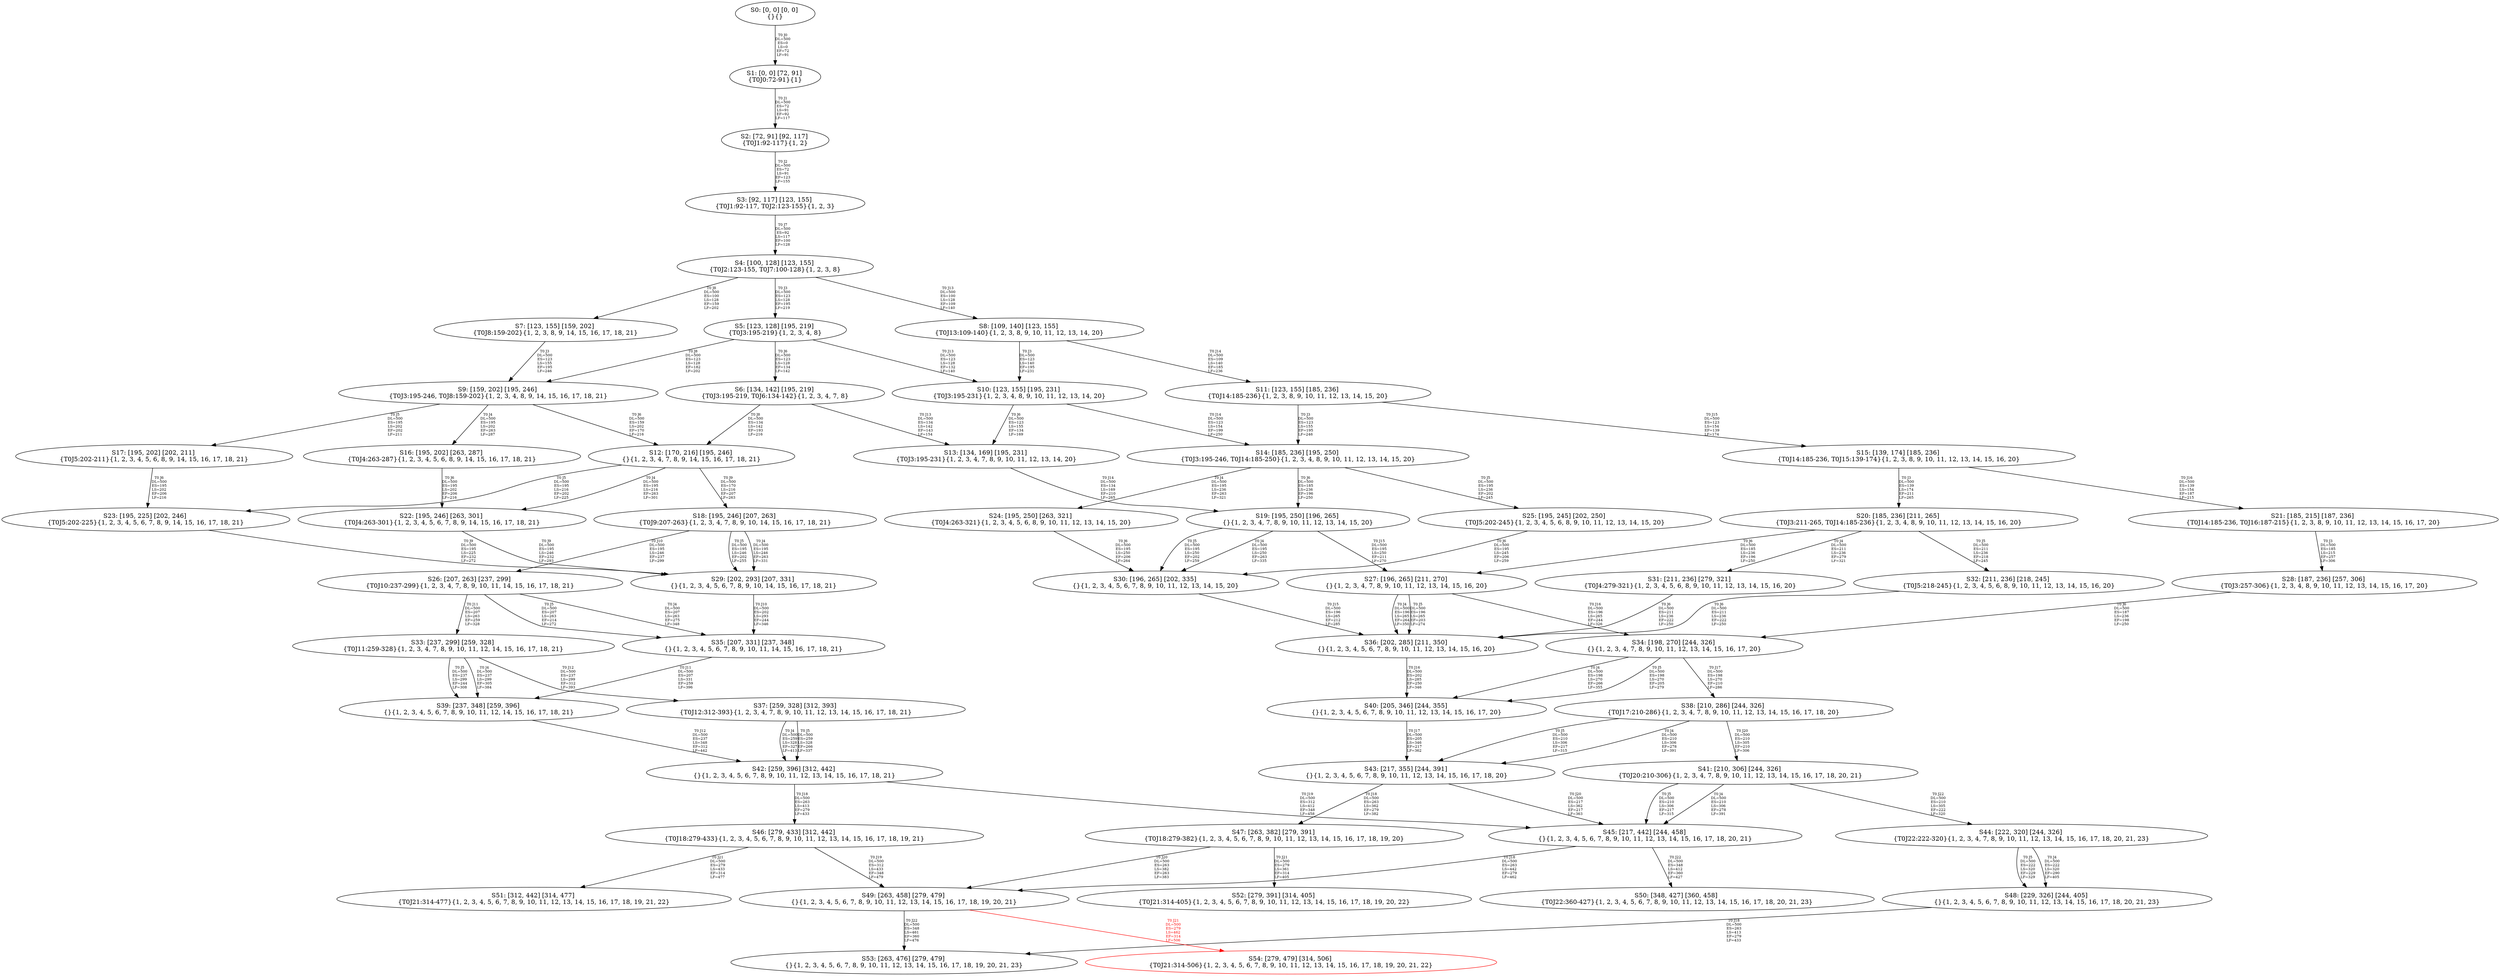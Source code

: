digraph {
	S0[label="S0: [0, 0] [0, 0] \n{}{}"];
	S1[label="S1: [0, 0] [72, 91] \n{T0J0:72-91}{1}"];
	S2[label="S2: [72, 91] [92, 117] \n{T0J1:92-117}{1, 2}"];
	S3[label="S3: [92, 117] [123, 155] \n{T0J1:92-117, T0J2:123-155}{1, 2, 3}"];
	S4[label="S4: [100, 128] [123, 155] \n{T0J2:123-155, T0J7:100-128}{1, 2, 3, 8}"];
	S5[label="S5: [123, 128] [195, 219] \n{T0J3:195-219}{1, 2, 3, 4, 8}"];
	S6[label="S6: [134, 142] [195, 219] \n{T0J3:195-219, T0J6:134-142}{1, 2, 3, 4, 7, 8}"];
	S7[label="S7: [123, 155] [159, 202] \n{T0J8:159-202}{1, 2, 3, 8, 9, 14, 15, 16, 17, 18, 21}"];
	S8[label="S8: [109, 140] [123, 155] \n{T0J13:109-140}{1, 2, 3, 8, 9, 10, 11, 12, 13, 14, 20}"];
	S9[label="S9: [159, 202] [195, 246] \n{T0J3:195-246, T0J8:159-202}{1, 2, 3, 4, 8, 9, 14, 15, 16, 17, 18, 21}"];
	S10[label="S10: [123, 155] [195, 231] \n{T0J3:195-231}{1, 2, 3, 4, 8, 9, 10, 11, 12, 13, 14, 20}"];
	S11[label="S11: [123, 155] [185, 236] \n{T0J14:185-236}{1, 2, 3, 8, 9, 10, 11, 12, 13, 14, 15, 20}"];
	S12[label="S12: [170, 216] [195, 246] \n{}{1, 2, 3, 4, 7, 8, 9, 14, 15, 16, 17, 18, 21}"];
	S13[label="S13: [134, 169] [195, 231] \n{T0J3:195-231}{1, 2, 3, 4, 7, 8, 9, 10, 11, 12, 13, 14, 20}"];
	S14[label="S14: [185, 236] [195, 250] \n{T0J3:195-246, T0J14:185-250}{1, 2, 3, 4, 8, 9, 10, 11, 12, 13, 14, 15, 20}"];
	S15[label="S15: [139, 174] [185, 236] \n{T0J14:185-236, T0J15:139-174}{1, 2, 3, 8, 9, 10, 11, 12, 13, 14, 15, 16, 20}"];
	S16[label="S16: [195, 202] [263, 287] \n{T0J4:263-287}{1, 2, 3, 4, 5, 6, 8, 9, 14, 15, 16, 17, 18, 21}"];
	S17[label="S17: [195, 202] [202, 211] \n{T0J5:202-211}{1, 2, 3, 4, 5, 6, 8, 9, 14, 15, 16, 17, 18, 21}"];
	S18[label="S18: [195, 246] [207, 263] \n{T0J9:207-263}{1, 2, 3, 4, 7, 8, 9, 10, 14, 15, 16, 17, 18, 21}"];
	S19[label="S19: [195, 250] [196, 265] \n{}{1, 2, 3, 4, 7, 8, 9, 10, 11, 12, 13, 14, 15, 20}"];
	S20[label="S20: [185, 236] [211, 265] \n{T0J3:211-265, T0J14:185-236}{1, 2, 3, 4, 8, 9, 10, 11, 12, 13, 14, 15, 16, 20}"];
	S21[label="S21: [185, 215] [187, 236] \n{T0J14:185-236, T0J16:187-215}{1, 2, 3, 8, 9, 10, 11, 12, 13, 14, 15, 16, 17, 20}"];
	S22[label="S22: [195, 246] [263, 301] \n{T0J4:263-301}{1, 2, 3, 4, 5, 6, 7, 8, 9, 14, 15, 16, 17, 18, 21}"];
	S23[label="S23: [195, 225] [202, 246] \n{T0J5:202-225}{1, 2, 3, 4, 5, 6, 7, 8, 9, 14, 15, 16, 17, 18, 21}"];
	S24[label="S24: [195, 250] [263, 321] \n{T0J4:263-321}{1, 2, 3, 4, 5, 6, 8, 9, 10, 11, 12, 13, 14, 15, 20}"];
	S25[label="S25: [195, 245] [202, 250] \n{T0J5:202-245}{1, 2, 3, 4, 5, 6, 8, 9, 10, 11, 12, 13, 14, 15, 20}"];
	S26[label="S26: [207, 263] [237, 299] \n{T0J10:237-299}{1, 2, 3, 4, 7, 8, 9, 10, 11, 14, 15, 16, 17, 18, 21}"];
	S27[label="S27: [196, 265] [211, 270] \n{}{1, 2, 3, 4, 7, 8, 9, 10, 11, 12, 13, 14, 15, 16, 20}"];
	S28[label="S28: [187, 236] [257, 306] \n{T0J3:257-306}{1, 2, 3, 4, 8, 9, 10, 11, 12, 13, 14, 15, 16, 17, 20}"];
	S29[label="S29: [202, 293] [207, 331] \n{}{1, 2, 3, 4, 5, 6, 7, 8, 9, 10, 14, 15, 16, 17, 18, 21}"];
	S30[label="S30: [196, 265] [202, 335] \n{}{1, 2, 3, 4, 5, 6, 7, 8, 9, 10, 11, 12, 13, 14, 15, 20}"];
	S31[label="S31: [211, 236] [279, 321] \n{T0J4:279-321}{1, 2, 3, 4, 5, 6, 8, 9, 10, 11, 12, 13, 14, 15, 16, 20}"];
	S32[label="S32: [211, 236] [218, 245] \n{T0J5:218-245}{1, 2, 3, 4, 5, 6, 8, 9, 10, 11, 12, 13, 14, 15, 16, 20}"];
	S33[label="S33: [237, 299] [259, 328] \n{T0J11:259-328}{1, 2, 3, 4, 7, 8, 9, 10, 11, 12, 14, 15, 16, 17, 18, 21}"];
	S34[label="S34: [198, 270] [244, 326] \n{}{1, 2, 3, 4, 7, 8, 9, 10, 11, 12, 13, 14, 15, 16, 17, 20}"];
	S35[label="S35: [207, 331] [237, 348] \n{}{1, 2, 3, 4, 5, 6, 7, 8, 9, 10, 11, 14, 15, 16, 17, 18, 21}"];
	S36[label="S36: [202, 285] [211, 350] \n{}{1, 2, 3, 4, 5, 6, 7, 8, 9, 10, 11, 12, 13, 14, 15, 16, 20}"];
	S37[label="S37: [259, 328] [312, 393] \n{T0J12:312-393}{1, 2, 3, 4, 7, 8, 9, 10, 11, 12, 13, 14, 15, 16, 17, 18, 21}"];
	S38[label="S38: [210, 286] [244, 326] \n{T0J17:210-286}{1, 2, 3, 4, 7, 8, 9, 10, 11, 12, 13, 14, 15, 16, 17, 18, 20}"];
	S39[label="S39: [237, 348] [259, 396] \n{}{1, 2, 3, 4, 5, 6, 7, 8, 9, 10, 11, 12, 14, 15, 16, 17, 18, 21}"];
	S40[label="S40: [205, 346] [244, 355] \n{}{1, 2, 3, 4, 5, 6, 7, 8, 9, 10, 11, 12, 13, 14, 15, 16, 17, 20}"];
	S41[label="S41: [210, 306] [244, 326] \n{T0J20:210-306}{1, 2, 3, 4, 7, 8, 9, 10, 11, 12, 13, 14, 15, 16, 17, 18, 20, 21}"];
	S42[label="S42: [259, 396] [312, 442] \n{}{1, 2, 3, 4, 5, 6, 7, 8, 9, 10, 11, 12, 13, 14, 15, 16, 17, 18, 21}"];
	S43[label="S43: [217, 355] [244, 391] \n{}{1, 2, 3, 4, 5, 6, 7, 8, 9, 10, 11, 12, 13, 14, 15, 16, 17, 18, 20}"];
	S44[label="S44: [222, 320] [244, 326] \n{T0J22:222-320}{1, 2, 3, 4, 7, 8, 9, 10, 11, 12, 13, 14, 15, 16, 17, 18, 20, 21, 23}"];
	S45[label="S45: [217, 442] [244, 458] \n{}{1, 2, 3, 4, 5, 6, 7, 8, 9, 10, 11, 12, 13, 14, 15, 16, 17, 18, 20, 21}"];
	S46[label="S46: [279, 433] [312, 442] \n{T0J18:279-433}{1, 2, 3, 4, 5, 6, 7, 8, 9, 10, 11, 12, 13, 14, 15, 16, 17, 18, 19, 21}"];
	S47[label="S47: [263, 382] [279, 391] \n{T0J18:279-382}{1, 2, 3, 4, 5, 6, 7, 8, 9, 10, 11, 12, 13, 14, 15, 16, 17, 18, 19, 20}"];
	S48[label="S48: [229, 326] [244, 405] \n{}{1, 2, 3, 4, 5, 6, 7, 8, 9, 10, 11, 12, 13, 14, 15, 16, 17, 18, 20, 21, 23}"];
	S49[label="S49: [263, 458] [279, 479] \n{}{1, 2, 3, 4, 5, 6, 7, 8, 9, 10, 11, 12, 13, 14, 15, 16, 17, 18, 19, 20, 21}"];
	S50[label="S50: [348, 427] [360, 458] \n{T0J22:360-427}{1, 2, 3, 4, 5, 6, 7, 8, 9, 10, 11, 12, 13, 14, 15, 16, 17, 18, 20, 21, 23}"];
	S51[label="S51: [312, 442] [314, 477] \n{T0J21:314-477}{1, 2, 3, 4, 5, 6, 7, 8, 9, 10, 11, 12, 13, 14, 15, 16, 17, 18, 19, 21, 22}"];
	S52[label="S52: [279, 391] [314, 405] \n{T0J21:314-405}{1, 2, 3, 4, 5, 6, 7, 8, 9, 10, 11, 12, 13, 14, 15, 16, 17, 18, 19, 20, 22}"];
	S53[label="S53: [263, 476] [279, 479] \n{}{1, 2, 3, 4, 5, 6, 7, 8, 9, 10, 11, 12, 13, 14, 15, 16, 17, 18, 19, 20, 21, 23}"];
	S54[label="S54: [279, 479] [314, 506] \n{T0J21:314-506}{1, 2, 3, 4, 5, 6, 7, 8, 9, 10, 11, 12, 13, 14, 15, 16, 17, 18, 19, 20, 21, 22}"];
	S0 -> S1[label="T0 J0\nDL=500\nES=0\nLS=0\nEF=72\nLF=91",fontsize=8];
	S1 -> S2[label="T0 J1\nDL=500\nES=72\nLS=91\nEF=92\nLF=117",fontsize=8];
	S2 -> S3[label="T0 J2\nDL=500\nES=72\nLS=91\nEF=123\nLF=155",fontsize=8];
	S3 -> S4[label="T0 J7\nDL=500\nES=92\nLS=117\nEF=100\nLF=128",fontsize=8];
	S4 -> S5[label="T0 J3\nDL=500\nES=123\nLS=128\nEF=195\nLF=219",fontsize=8];
	S4 -> S7[label="T0 J8\nDL=500\nES=100\nLS=128\nEF=159\nLF=202",fontsize=8];
	S4 -> S8[label="T0 J13\nDL=500\nES=100\nLS=128\nEF=109\nLF=140",fontsize=8];
	S5 -> S6[label="T0 J6\nDL=500\nES=123\nLS=128\nEF=134\nLF=142",fontsize=8];
	S5 -> S9[label="T0 J8\nDL=500\nES=123\nLS=128\nEF=182\nLF=202",fontsize=8];
	S5 -> S10[label="T0 J13\nDL=500\nES=123\nLS=128\nEF=132\nLF=140",fontsize=8];
	S6 -> S12[label="T0 J8\nDL=500\nES=134\nLS=142\nEF=193\nLF=216",fontsize=8];
	S6 -> S13[label="T0 J13\nDL=500\nES=134\nLS=142\nEF=143\nLF=154",fontsize=8];
	S7 -> S9[label="T0 J3\nDL=500\nES=123\nLS=155\nEF=195\nLF=246",fontsize=8];
	S8 -> S10[label="T0 J3\nDL=500\nES=123\nLS=140\nEF=195\nLF=231",fontsize=8];
	S8 -> S11[label="T0 J14\nDL=500\nES=109\nLS=140\nEF=185\nLF=236",fontsize=8];
	S9 -> S16[label="T0 J4\nDL=500\nES=195\nLS=202\nEF=263\nLF=287",fontsize=8];
	S9 -> S17[label="T0 J5\nDL=500\nES=195\nLS=202\nEF=202\nLF=211",fontsize=8];
	S9 -> S12[label="T0 J6\nDL=500\nES=159\nLS=202\nEF=170\nLF=216",fontsize=8];
	S10 -> S13[label="T0 J6\nDL=500\nES=123\nLS=155\nEF=134\nLF=169",fontsize=8];
	S10 -> S14[label="T0 J14\nDL=500\nES=123\nLS=154\nEF=199\nLF=250",fontsize=8];
	S11 -> S14[label="T0 J3\nDL=500\nES=123\nLS=155\nEF=195\nLF=246",fontsize=8];
	S11 -> S15[label="T0 J15\nDL=500\nES=123\nLS=154\nEF=139\nLF=174",fontsize=8];
	S12 -> S22[label="T0 J4\nDL=500\nES=195\nLS=216\nEF=263\nLF=301",fontsize=8];
	S12 -> S23[label="T0 J5\nDL=500\nES=195\nLS=216\nEF=202\nLF=225",fontsize=8];
	S12 -> S18[label="T0 J9\nDL=500\nES=170\nLS=216\nEF=207\nLF=263",fontsize=8];
	S13 -> S19[label="T0 J14\nDL=500\nES=134\nLS=169\nEF=210\nLF=265",fontsize=8];
	S14 -> S24[label="T0 J4\nDL=500\nES=195\nLS=236\nEF=263\nLF=321",fontsize=8];
	S14 -> S25[label="T0 J5\nDL=500\nES=195\nLS=236\nEF=202\nLF=245",fontsize=8];
	S14 -> S19[label="T0 J6\nDL=500\nES=185\nLS=236\nEF=196\nLF=250",fontsize=8];
	S15 -> S20[label="T0 J3\nDL=500\nES=139\nLS=174\nEF=211\nLF=265",fontsize=8];
	S15 -> S21[label="T0 J16\nDL=500\nES=139\nLS=154\nEF=187\nLF=215",fontsize=8];
	S16 -> S22[label="T0 J6\nDL=500\nES=195\nLS=202\nEF=206\nLF=216",fontsize=8];
	S17 -> S23[label="T0 J6\nDL=500\nES=195\nLS=202\nEF=206\nLF=216",fontsize=8];
	S18 -> S29[label="T0 J4\nDL=500\nES=195\nLS=246\nEF=263\nLF=331",fontsize=8];
	S18 -> S29[label="T0 J5\nDL=500\nES=195\nLS=246\nEF=202\nLF=255",fontsize=8];
	S18 -> S26[label="T0 J10\nDL=500\nES=195\nLS=246\nEF=237\nLF=299",fontsize=8];
	S19 -> S30[label="T0 J4\nDL=500\nES=195\nLS=250\nEF=263\nLF=335",fontsize=8];
	S19 -> S30[label="T0 J5\nDL=500\nES=195\nLS=250\nEF=202\nLF=259",fontsize=8];
	S19 -> S27[label="T0 J15\nDL=500\nES=195\nLS=250\nEF=211\nLF=270",fontsize=8];
	S20 -> S31[label="T0 J4\nDL=500\nES=211\nLS=236\nEF=279\nLF=321",fontsize=8];
	S20 -> S32[label="T0 J5\nDL=500\nES=211\nLS=236\nEF=218\nLF=245",fontsize=8];
	S20 -> S27[label="T0 J6\nDL=500\nES=185\nLS=236\nEF=196\nLF=250",fontsize=8];
	S21 -> S28[label="T0 J3\nDL=500\nES=185\nLS=215\nEF=257\nLF=306",fontsize=8];
	S22 -> S29[label="T0 J9\nDL=500\nES=195\nLS=246\nEF=232\nLF=293",fontsize=8];
	S23 -> S29[label="T0 J9\nDL=500\nES=195\nLS=225\nEF=232\nLF=272",fontsize=8];
	S24 -> S30[label="T0 J6\nDL=500\nES=195\nLS=250\nEF=206\nLF=264",fontsize=8];
	S25 -> S30[label="T0 J6\nDL=500\nES=195\nLS=245\nEF=206\nLF=259",fontsize=8];
	S26 -> S35[label="T0 J4\nDL=500\nES=207\nLS=263\nEF=275\nLF=348",fontsize=8];
	S26 -> S35[label="T0 J5\nDL=500\nES=207\nLS=263\nEF=214\nLF=272",fontsize=8];
	S26 -> S33[label="T0 J11\nDL=500\nES=207\nLS=263\nEF=259\nLF=328",fontsize=8];
	S27 -> S36[label="T0 J4\nDL=500\nES=196\nLS=265\nEF=264\nLF=350",fontsize=8];
	S27 -> S36[label="T0 J5\nDL=500\nES=196\nLS=265\nEF=203\nLF=274",fontsize=8];
	S27 -> S34[label="T0 J16\nDL=500\nES=196\nLS=265\nEF=244\nLF=326",fontsize=8];
	S28 -> S34[label="T0 J6\nDL=500\nES=187\nLS=236\nEF=198\nLF=250",fontsize=8];
	S29 -> S35[label="T0 J10\nDL=500\nES=202\nLS=293\nEF=244\nLF=346",fontsize=8];
	S30 -> S36[label="T0 J15\nDL=500\nES=196\nLS=265\nEF=212\nLF=285",fontsize=8];
	S31 -> S36[label="T0 J6\nDL=500\nES=211\nLS=236\nEF=222\nLF=250",fontsize=8];
	S32 -> S36[label="T0 J6\nDL=500\nES=211\nLS=236\nEF=222\nLF=250",fontsize=8];
	S33 -> S39[label="T0 J4\nDL=500\nES=237\nLS=299\nEF=305\nLF=384",fontsize=8];
	S33 -> S39[label="T0 J5\nDL=500\nES=237\nLS=299\nEF=244\nLF=308",fontsize=8];
	S33 -> S37[label="T0 J12\nDL=500\nES=237\nLS=299\nEF=312\nLF=393",fontsize=8];
	S34 -> S40[label="T0 J4\nDL=500\nES=198\nLS=270\nEF=266\nLF=355",fontsize=8];
	S34 -> S40[label="T0 J5\nDL=500\nES=198\nLS=270\nEF=205\nLF=279",fontsize=8];
	S34 -> S38[label="T0 J17\nDL=500\nES=198\nLS=270\nEF=210\nLF=286",fontsize=8];
	S35 -> S39[label="T0 J11\nDL=500\nES=207\nLS=331\nEF=259\nLF=396",fontsize=8];
	S36 -> S40[label="T0 J16\nDL=500\nES=202\nLS=285\nEF=250\nLF=346",fontsize=8];
	S37 -> S42[label="T0 J4\nDL=500\nES=259\nLS=328\nEF=327\nLF=413",fontsize=8];
	S37 -> S42[label="T0 J5\nDL=500\nES=259\nLS=328\nEF=266\nLF=337",fontsize=8];
	S38 -> S43[label="T0 J4\nDL=500\nES=210\nLS=306\nEF=278\nLF=391",fontsize=8];
	S38 -> S43[label="T0 J5\nDL=500\nES=210\nLS=306\nEF=217\nLF=315",fontsize=8];
	S38 -> S41[label="T0 J20\nDL=500\nES=210\nLS=305\nEF=210\nLF=306",fontsize=8];
	S39 -> S42[label="T0 J12\nDL=500\nES=237\nLS=348\nEF=312\nLF=442",fontsize=8];
	S40 -> S43[label="T0 J17\nDL=500\nES=205\nLS=346\nEF=217\nLF=362",fontsize=8];
	S41 -> S45[label="T0 J4\nDL=500\nES=210\nLS=306\nEF=278\nLF=391",fontsize=8];
	S41 -> S45[label="T0 J5\nDL=500\nES=210\nLS=306\nEF=217\nLF=315",fontsize=8];
	S41 -> S44[label="T0 J22\nDL=500\nES=210\nLS=305\nEF=222\nLF=320",fontsize=8];
	S42 -> S46[label="T0 J18\nDL=500\nES=263\nLS=413\nEF=279\nLF=433",fontsize=8];
	S42 -> S45[label="T0 J19\nDL=500\nES=312\nLS=412\nEF=348\nLF=458",fontsize=8];
	S43 -> S47[label="T0 J18\nDL=500\nES=263\nLS=362\nEF=279\nLF=382",fontsize=8];
	S43 -> S45[label="T0 J20\nDL=500\nES=217\nLS=362\nEF=217\nLF=363",fontsize=8];
	S44 -> S48[label="T0 J4\nDL=500\nES=222\nLS=320\nEF=290\nLF=405",fontsize=8];
	S44 -> S48[label="T0 J5\nDL=500\nES=222\nLS=320\nEF=229\nLF=329",fontsize=8];
	S45 -> S49[label="T0 J18\nDL=500\nES=263\nLS=442\nEF=279\nLF=462",fontsize=8];
	S45 -> S50[label="T0 J22\nDL=500\nES=348\nLS=412\nEF=360\nLF=427",fontsize=8];
	S46 -> S49[label="T0 J19\nDL=500\nES=312\nLS=433\nEF=348\nLF=479",fontsize=8];
	S46 -> S51[label="T0 J21\nDL=500\nES=279\nLS=433\nEF=314\nLF=477",fontsize=8];
	S47 -> S49[label="T0 J20\nDL=500\nES=263\nLS=382\nEF=263\nLF=383",fontsize=8];
	S47 -> S52[label="T0 J21\nDL=500\nES=279\nLS=361\nEF=314\nLF=405",fontsize=8];
	S48 -> S53[label="T0 J18\nDL=500\nES=263\nLS=413\nEF=279\nLF=433",fontsize=8];
	S49 -> S54[label="T0 J21\nDL=500\nES=279\nLS=462\nEF=314\nLF=506",color=Red,fontcolor=Red,fontsize=8];
S54[color=Red];
	S49 -> S53[label="T0 J22\nDL=500\nES=348\nLS=461\nEF=360\nLF=476",fontsize=8];
}
